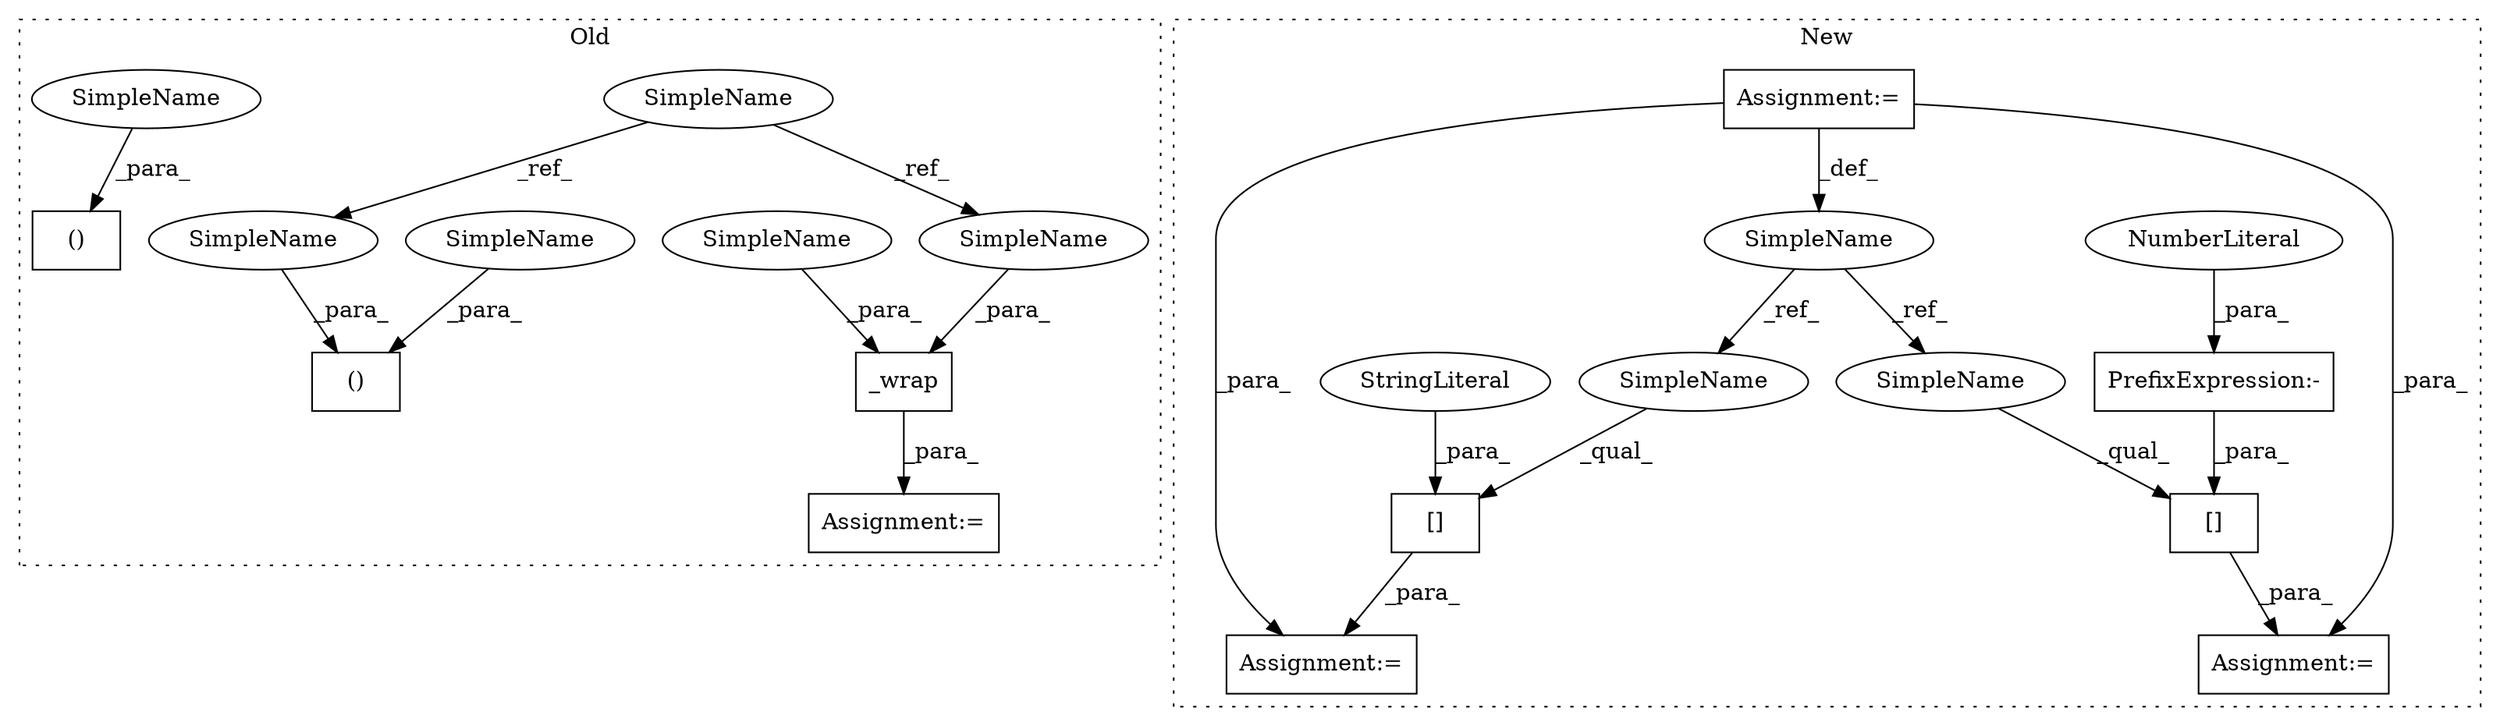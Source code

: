 digraph G {
subgraph cluster0 {
1 [label="_wrap" a="32" s="3943,3956" l="6,1" shape="box"];
6 [label="()" a="106" s="3988" l="37" shape="box"];
7 [label="SimpleName" a="42" s="3854" l="1" shape="ellipse"];
8 [label="()" a="106" s="3905" l="31" shape="box"];
13 [label="Assignment:=" a="7" s="3936" l="2" shape="box"];
17 [label="SimpleName" a="42" s="3955" l="1" shape="ellipse"];
18 [label="SimpleName" a="42" s="3935" l="1" shape="ellipse"];
19 [label="SimpleName" a="42" s="3951" l="3" shape="ellipse"];
20 [label="SimpleName" a="42" s="3919" l="3" shape="ellipse"];
21 [label="SimpleName" a="42" s="4002" l="3" shape="ellipse"];
label = "Old";
style="dotted";
}
subgraph cluster1 {
2 [label="[]" a="2" s="3635,3656" l="3,1" shape="box"];
3 [label="StringLiteral" a="45" s="3638" l="18" shape="ellipse"];
4 [label="SimpleName" a="42" s="3584" l="2" shape="ellipse"];
5 [label="[]" a="2" s="3667,3672" l="3,1" shape="box"];
9 [label="Assignment:=" a="7" s="3634" l="1" shape="box"];
10 [label="PrefixExpression:-" a="38" s="3670" l="1" shape="box"];
11 [label="NumberLiteral" a="34" s="3671" l="1" shape="ellipse"];
12 [label="Assignment:=" a="7" s="3666" l="1" shape="box"];
14 [label="Assignment:=" a="7" s="3586" l="1" shape="box"];
15 [label="SimpleName" a="42" s="3635" l="2" shape="ellipse"];
16 [label="SimpleName" a="42" s="3667" l="2" shape="ellipse"];
label = "New";
style="dotted";
}
1 -> 13 [label="_para_"];
2 -> 9 [label="_para_"];
3 -> 2 [label="_para_"];
4 -> 16 [label="_ref_"];
4 -> 15 [label="_ref_"];
5 -> 12 [label="_para_"];
7 -> 17 [label="_ref_"];
7 -> 18 [label="_ref_"];
10 -> 5 [label="_para_"];
11 -> 10 [label="_para_"];
14 -> 4 [label="_def_"];
14 -> 12 [label="_para_"];
14 -> 9 [label="_para_"];
15 -> 2 [label="_qual_"];
16 -> 5 [label="_qual_"];
17 -> 1 [label="_para_"];
18 -> 8 [label="_para_"];
19 -> 1 [label="_para_"];
20 -> 8 [label="_para_"];
21 -> 6 [label="_para_"];
}